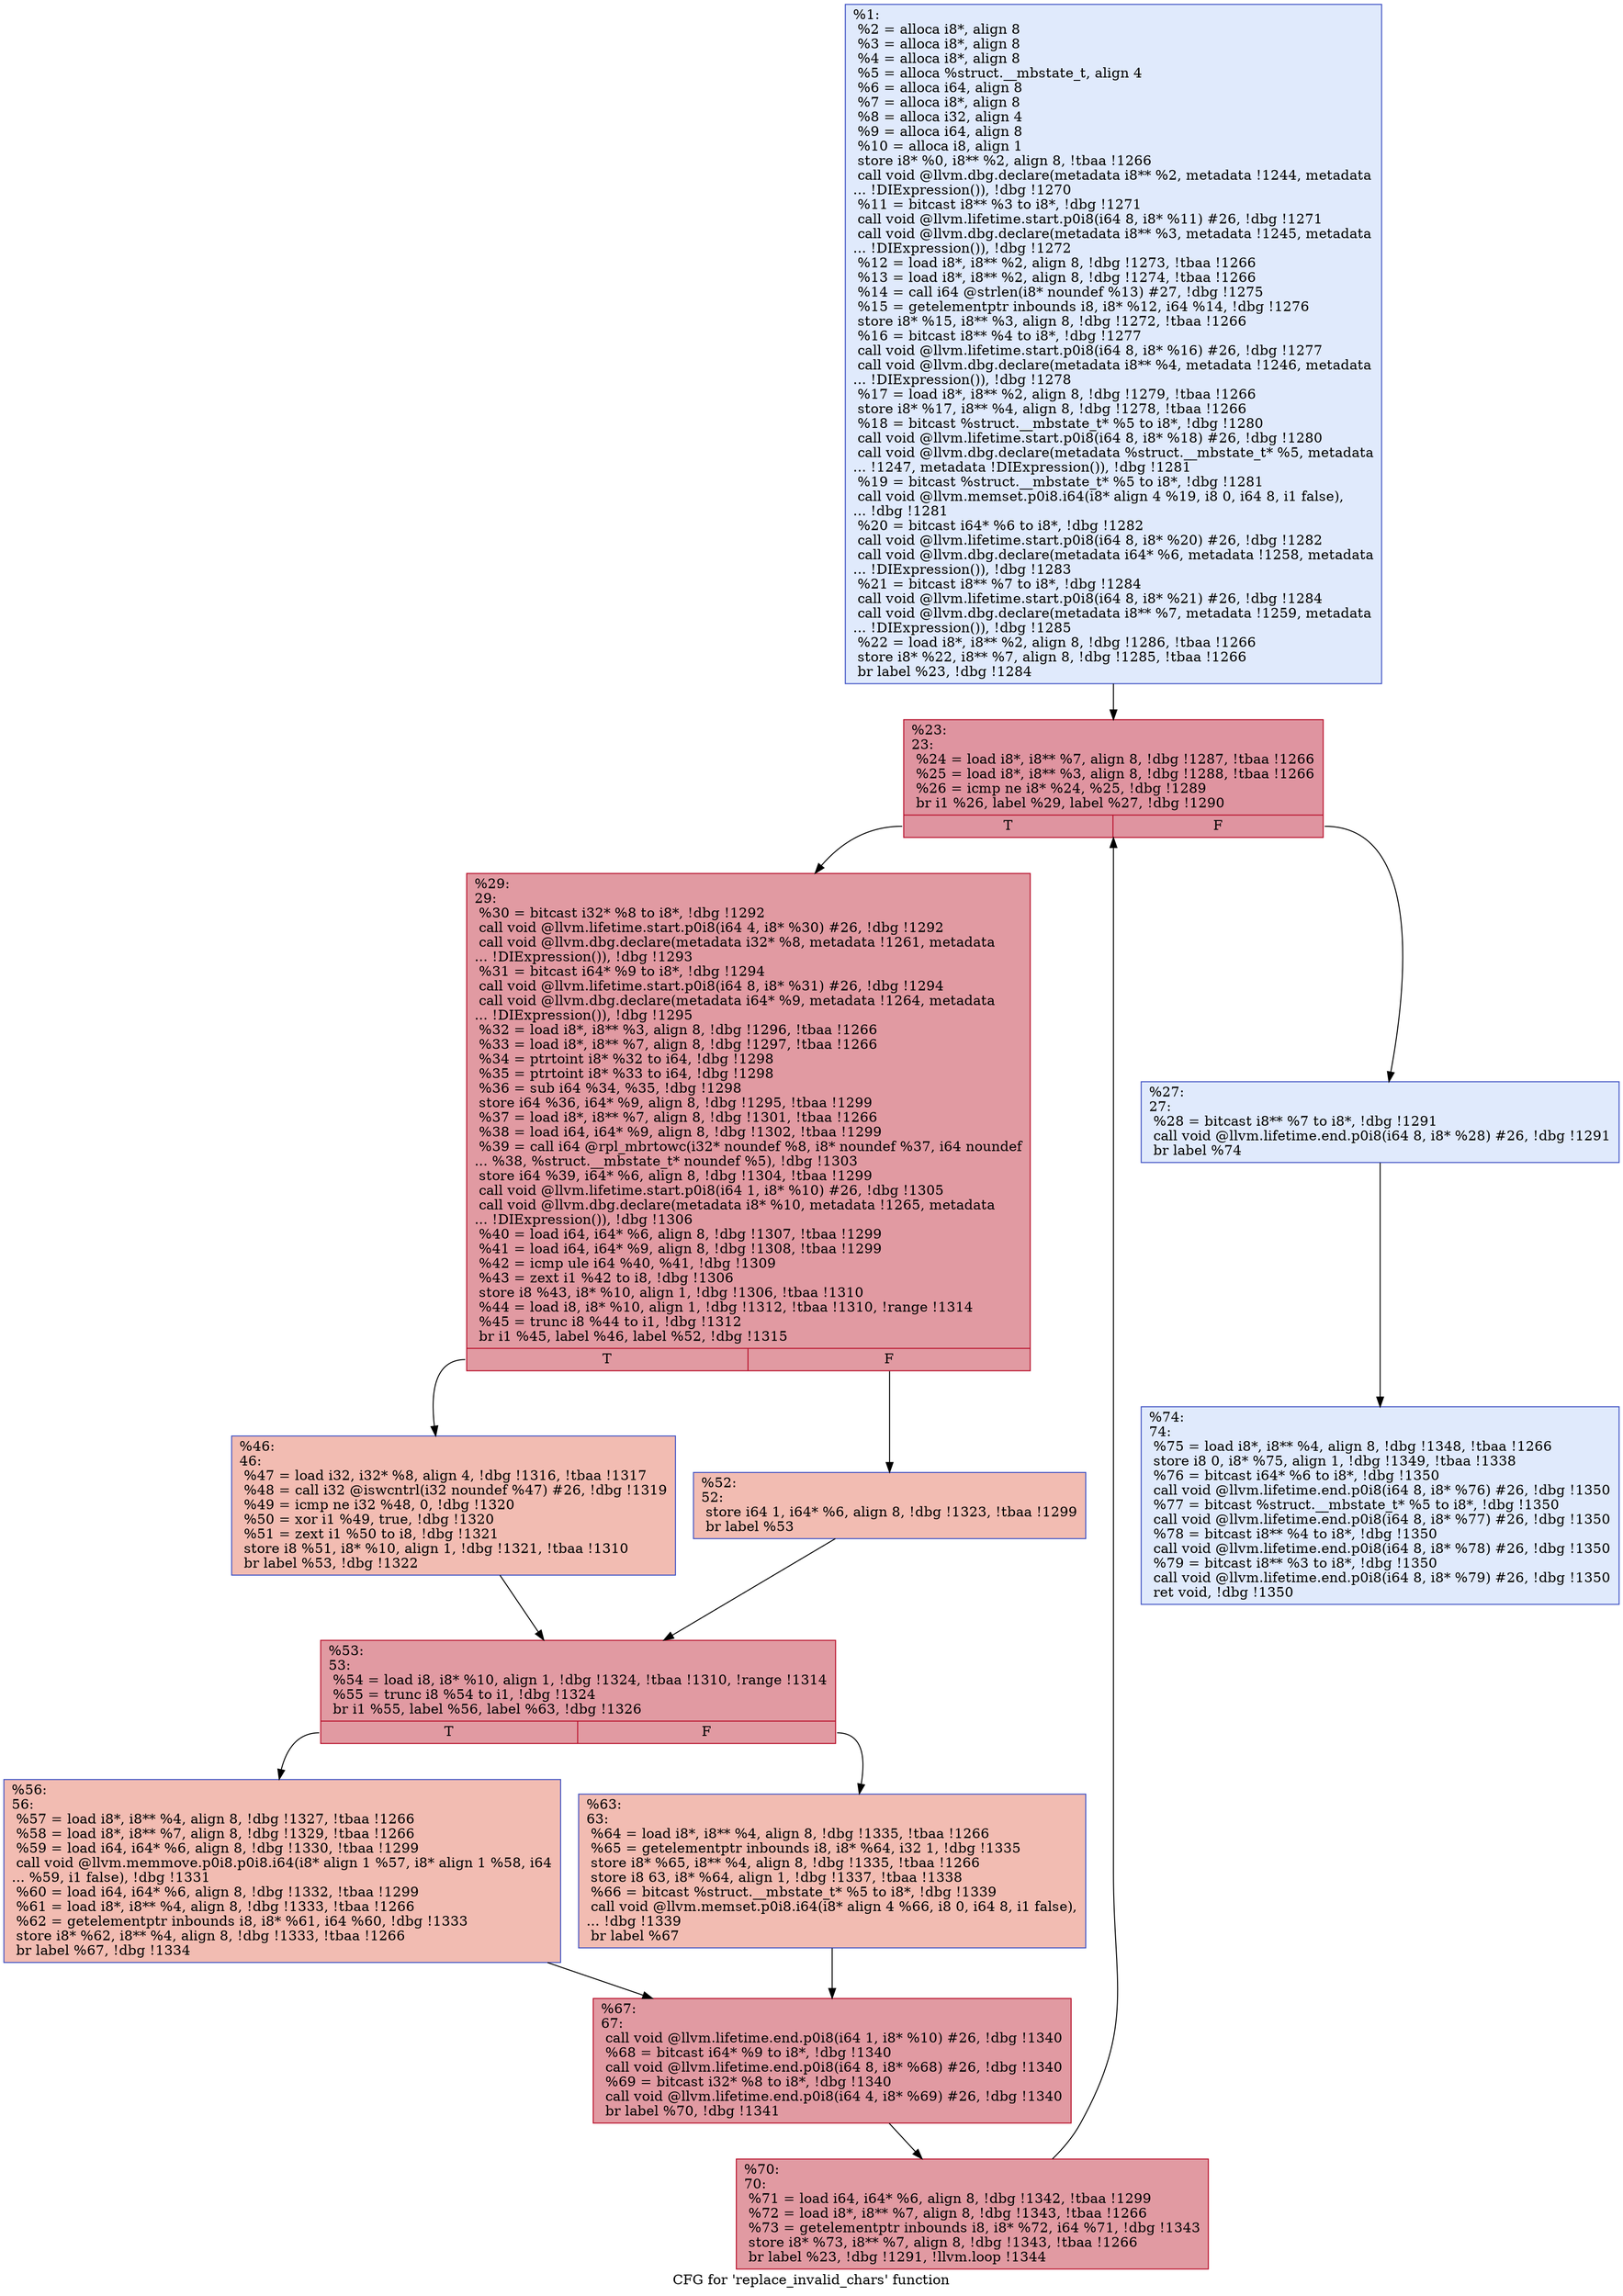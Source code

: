 digraph "CFG for 'replace_invalid_chars' function" {
	label="CFG for 'replace_invalid_chars' function";

	Node0x10ab000 [shape=record,color="#3d50c3ff", style=filled, fillcolor="#b9d0f970",label="{%1:\l  %2 = alloca i8*, align 8\l  %3 = alloca i8*, align 8\l  %4 = alloca i8*, align 8\l  %5 = alloca %struct.__mbstate_t, align 4\l  %6 = alloca i64, align 8\l  %7 = alloca i8*, align 8\l  %8 = alloca i32, align 4\l  %9 = alloca i64, align 8\l  %10 = alloca i8, align 1\l  store i8* %0, i8** %2, align 8, !tbaa !1266\l  call void @llvm.dbg.declare(metadata i8** %2, metadata !1244, metadata\l... !DIExpression()), !dbg !1270\l  %11 = bitcast i8** %3 to i8*, !dbg !1271\l  call void @llvm.lifetime.start.p0i8(i64 8, i8* %11) #26, !dbg !1271\l  call void @llvm.dbg.declare(metadata i8** %3, metadata !1245, metadata\l... !DIExpression()), !dbg !1272\l  %12 = load i8*, i8** %2, align 8, !dbg !1273, !tbaa !1266\l  %13 = load i8*, i8** %2, align 8, !dbg !1274, !tbaa !1266\l  %14 = call i64 @strlen(i8* noundef %13) #27, !dbg !1275\l  %15 = getelementptr inbounds i8, i8* %12, i64 %14, !dbg !1276\l  store i8* %15, i8** %3, align 8, !dbg !1272, !tbaa !1266\l  %16 = bitcast i8** %4 to i8*, !dbg !1277\l  call void @llvm.lifetime.start.p0i8(i64 8, i8* %16) #26, !dbg !1277\l  call void @llvm.dbg.declare(metadata i8** %4, metadata !1246, metadata\l... !DIExpression()), !dbg !1278\l  %17 = load i8*, i8** %2, align 8, !dbg !1279, !tbaa !1266\l  store i8* %17, i8** %4, align 8, !dbg !1278, !tbaa !1266\l  %18 = bitcast %struct.__mbstate_t* %5 to i8*, !dbg !1280\l  call void @llvm.lifetime.start.p0i8(i64 8, i8* %18) #26, !dbg !1280\l  call void @llvm.dbg.declare(metadata %struct.__mbstate_t* %5, metadata\l... !1247, metadata !DIExpression()), !dbg !1281\l  %19 = bitcast %struct.__mbstate_t* %5 to i8*, !dbg !1281\l  call void @llvm.memset.p0i8.i64(i8* align 4 %19, i8 0, i64 8, i1 false),\l... !dbg !1281\l  %20 = bitcast i64* %6 to i8*, !dbg !1282\l  call void @llvm.lifetime.start.p0i8(i64 8, i8* %20) #26, !dbg !1282\l  call void @llvm.dbg.declare(metadata i64* %6, metadata !1258, metadata\l... !DIExpression()), !dbg !1283\l  %21 = bitcast i8** %7 to i8*, !dbg !1284\l  call void @llvm.lifetime.start.p0i8(i64 8, i8* %21) #26, !dbg !1284\l  call void @llvm.dbg.declare(metadata i8** %7, metadata !1259, metadata\l... !DIExpression()), !dbg !1285\l  %22 = load i8*, i8** %2, align 8, !dbg !1286, !tbaa !1266\l  store i8* %22, i8** %7, align 8, !dbg !1285, !tbaa !1266\l  br label %23, !dbg !1284\l}"];
	Node0x10ab000 -> Node0x10ab0c0;
	Node0x10ab0c0 [shape=record,color="#b70d28ff", style=filled, fillcolor="#b70d2870",label="{%23:\l23:                                               \l  %24 = load i8*, i8** %7, align 8, !dbg !1287, !tbaa !1266\l  %25 = load i8*, i8** %3, align 8, !dbg !1288, !tbaa !1266\l  %26 = icmp ne i8* %24, %25, !dbg !1289\l  br i1 %26, label %29, label %27, !dbg !1290\l|{<s0>T|<s1>F}}"];
	Node0x10ab0c0:s0 -> Node0x10ab160;
	Node0x10ab0c0:s1 -> Node0x10ab110;
	Node0x10ab110 [shape=record,color="#3d50c3ff", style=filled, fillcolor="#b9d0f970",label="{%27:\l27:                                               \l  %28 = bitcast i8** %7 to i8*, !dbg !1291\l  call void @llvm.lifetime.end.p0i8(i64 8, i8* %28) #26, !dbg !1291\l  br label %74\l}"];
	Node0x10ab110 -> Node0x10ab3e0;
	Node0x10ab160 [shape=record,color="#b70d28ff", style=filled, fillcolor="#bb1b2c70",label="{%29:\l29:                                               \l  %30 = bitcast i32* %8 to i8*, !dbg !1292\l  call void @llvm.lifetime.start.p0i8(i64 4, i8* %30) #26, !dbg !1292\l  call void @llvm.dbg.declare(metadata i32* %8, metadata !1261, metadata\l... !DIExpression()), !dbg !1293\l  %31 = bitcast i64* %9 to i8*, !dbg !1294\l  call void @llvm.lifetime.start.p0i8(i64 8, i8* %31) #26, !dbg !1294\l  call void @llvm.dbg.declare(metadata i64* %9, metadata !1264, metadata\l... !DIExpression()), !dbg !1295\l  %32 = load i8*, i8** %3, align 8, !dbg !1296, !tbaa !1266\l  %33 = load i8*, i8** %7, align 8, !dbg !1297, !tbaa !1266\l  %34 = ptrtoint i8* %32 to i64, !dbg !1298\l  %35 = ptrtoint i8* %33 to i64, !dbg !1298\l  %36 = sub i64 %34, %35, !dbg !1298\l  store i64 %36, i64* %9, align 8, !dbg !1295, !tbaa !1299\l  %37 = load i8*, i8** %7, align 8, !dbg !1301, !tbaa !1266\l  %38 = load i64, i64* %9, align 8, !dbg !1302, !tbaa !1299\l  %39 = call i64 @rpl_mbrtowc(i32* noundef %8, i8* noundef %37, i64 noundef\l... %38, %struct.__mbstate_t* noundef %5), !dbg !1303\l  store i64 %39, i64* %6, align 8, !dbg !1304, !tbaa !1299\l  call void @llvm.lifetime.start.p0i8(i64 1, i8* %10) #26, !dbg !1305\l  call void @llvm.dbg.declare(metadata i8* %10, metadata !1265, metadata\l... !DIExpression()), !dbg !1306\l  %40 = load i64, i64* %6, align 8, !dbg !1307, !tbaa !1299\l  %41 = load i64, i64* %9, align 8, !dbg !1308, !tbaa !1299\l  %42 = icmp ule i64 %40, %41, !dbg !1309\l  %43 = zext i1 %42 to i8, !dbg !1306\l  store i8 %43, i8* %10, align 1, !dbg !1306, !tbaa !1310\l  %44 = load i8, i8* %10, align 1, !dbg !1312, !tbaa !1310, !range !1314\l  %45 = trunc i8 %44 to i1, !dbg !1312\l  br i1 %45, label %46, label %52, !dbg !1315\l|{<s0>T|<s1>F}}"];
	Node0x10ab160:s0 -> Node0x10ab1b0;
	Node0x10ab160:s1 -> Node0x10ab200;
	Node0x10ab1b0 [shape=record,color="#3d50c3ff", style=filled, fillcolor="#e1675170",label="{%46:\l46:                                               \l  %47 = load i32, i32* %8, align 4, !dbg !1316, !tbaa !1317\l  %48 = call i32 @iswcntrl(i32 noundef %47) #26, !dbg !1319\l  %49 = icmp ne i32 %48, 0, !dbg !1320\l  %50 = xor i1 %49, true, !dbg !1320\l  %51 = zext i1 %50 to i8, !dbg !1321\l  store i8 %51, i8* %10, align 1, !dbg !1321, !tbaa !1310\l  br label %53, !dbg !1322\l}"];
	Node0x10ab1b0 -> Node0x10ab250;
	Node0x10ab200 [shape=record,color="#3d50c3ff", style=filled, fillcolor="#e1675170",label="{%52:\l52:                                               \l  store i64 1, i64* %6, align 8, !dbg !1323, !tbaa !1299\l  br label %53\l}"];
	Node0x10ab200 -> Node0x10ab250;
	Node0x10ab250 [shape=record,color="#b70d28ff", style=filled, fillcolor="#bb1b2c70",label="{%53:\l53:                                               \l  %54 = load i8, i8* %10, align 1, !dbg !1324, !tbaa !1310, !range !1314\l  %55 = trunc i8 %54 to i1, !dbg !1324\l  br i1 %55, label %56, label %63, !dbg !1326\l|{<s0>T|<s1>F}}"];
	Node0x10ab250:s0 -> Node0x10ab2a0;
	Node0x10ab250:s1 -> Node0x10ab2f0;
	Node0x10ab2a0 [shape=record,color="#3d50c3ff", style=filled, fillcolor="#e1675170",label="{%56:\l56:                                               \l  %57 = load i8*, i8** %4, align 8, !dbg !1327, !tbaa !1266\l  %58 = load i8*, i8** %7, align 8, !dbg !1329, !tbaa !1266\l  %59 = load i64, i64* %6, align 8, !dbg !1330, !tbaa !1299\l  call void @llvm.memmove.p0i8.p0i8.i64(i8* align 1 %57, i8* align 1 %58, i64\l... %59, i1 false), !dbg !1331\l  %60 = load i64, i64* %6, align 8, !dbg !1332, !tbaa !1299\l  %61 = load i8*, i8** %4, align 8, !dbg !1333, !tbaa !1266\l  %62 = getelementptr inbounds i8, i8* %61, i64 %60, !dbg !1333\l  store i8* %62, i8** %4, align 8, !dbg !1333, !tbaa !1266\l  br label %67, !dbg !1334\l}"];
	Node0x10ab2a0 -> Node0x10ab340;
	Node0x10ab2f0 [shape=record,color="#3d50c3ff", style=filled, fillcolor="#e1675170",label="{%63:\l63:                                               \l  %64 = load i8*, i8** %4, align 8, !dbg !1335, !tbaa !1266\l  %65 = getelementptr inbounds i8, i8* %64, i32 1, !dbg !1335\l  store i8* %65, i8** %4, align 8, !dbg !1335, !tbaa !1266\l  store i8 63, i8* %64, align 1, !dbg !1337, !tbaa !1338\l  %66 = bitcast %struct.__mbstate_t* %5 to i8*, !dbg !1339\l  call void @llvm.memset.p0i8.i64(i8* align 4 %66, i8 0, i64 8, i1 false),\l... !dbg !1339\l  br label %67\l}"];
	Node0x10ab2f0 -> Node0x10ab340;
	Node0x10ab340 [shape=record,color="#b70d28ff", style=filled, fillcolor="#bb1b2c70",label="{%67:\l67:                                               \l  call void @llvm.lifetime.end.p0i8(i64 1, i8* %10) #26, !dbg !1340\l  %68 = bitcast i64* %9 to i8*, !dbg !1340\l  call void @llvm.lifetime.end.p0i8(i64 8, i8* %68) #26, !dbg !1340\l  %69 = bitcast i32* %8 to i8*, !dbg !1340\l  call void @llvm.lifetime.end.p0i8(i64 4, i8* %69) #26, !dbg !1340\l  br label %70, !dbg !1341\l}"];
	Node0x10ab340 -> Node0x10ab390;
	Node0x10ab390 [shape=record,color="#b70d28ff", style=filled, fillcolor="#bb1b2c70",label="{%70:\l70:                                               \l  %71 = load i64, i64* %6, align 8, !dbg !1342, !tbaa !1299\l  %72 = load i8*, i8** %7, align 8, !dbg !1343, !tbaa !1266\l  %73 = getelementptr inbounds i8, i8* %72, i64 %71, !dbg !1343\l  store i8* %73, i8** %7, align 8, !dbg !1343, !tbaa !1266\l  br label %23, !dbg !1291, !llvm.loop !1344\l}"];
	Node0x10ab390 -> Node0x10ab0c0;
	Node0x10ab3e0 [shape=record,color="#3d50c3ff", style=filled, fillcolor="#b9d0f970",label="{%74:\l74:                                               \l  %75 = load i8*, i8** %4, align 8, !dbg !1348, !tbaa !1266\l  store i8 0, i8* %75, align 1, !dbg !1349, !tbaa !1338\l  %76 = bitcast i64* %6 to i8*, !dbg !1350\l  call void @llvm.lifetime.end.p0i8(i64 8, i8* %76) #26, !dbg !1350\l  %77 = bitcast %struct.__mbstate_t* %5 to i8*, !dbg !1350\l  call void @llvm.lifetime.end.p0i8(i64 8, i8* %77) #26, !dbg !1350\l  %78 = bitcast i8** %4 to i8*, !dbg !1350\l  call void @llvm.lifetime.end.p0i8(i64 8, i8* %78) #26, !dbg !1350\l  %79 = bitcast i8** %3 to i8*, !dbg !1350\l  call void @llvm.lifetime.end.p0i8(i64 8, i8* %79) #26, !dbg !1350\l  ret void, !dbg !1350\l}"];
}
